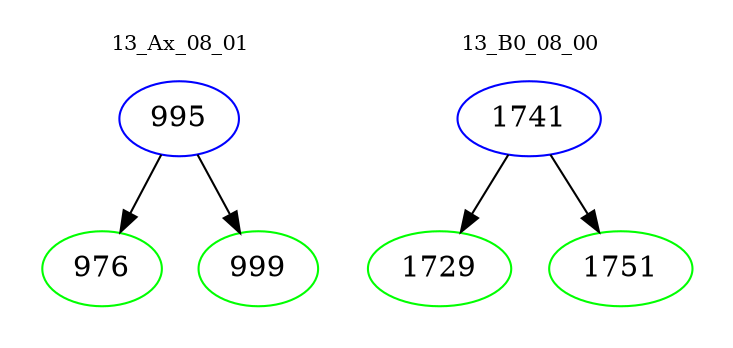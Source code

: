 digraph{
subgraph cluster_0 {
color = white
label = "13_Ax_08_01";
fontsize=10;
T0_995 [label="995", color="blue"]
T0_995 -> T0_976 [color="black"]
T0_976 [label="976", color="green"]
T0_995 -> T0_999 [color="black"]
T0_999 [label="999", color="green"]
}
subgraph cluster_1 {
color = white
label = "13_B0_08_00";
fontsize=10;
T1_1741 [label="1741", color="blue"]
T1_1741 -> T1_1729 [color="black"]
T1_1729 [label="1729", color="green"]
T1_1741 -> T1_1751 [color="black"]
T1_1751 [label="1751", color="green"]
}
}
